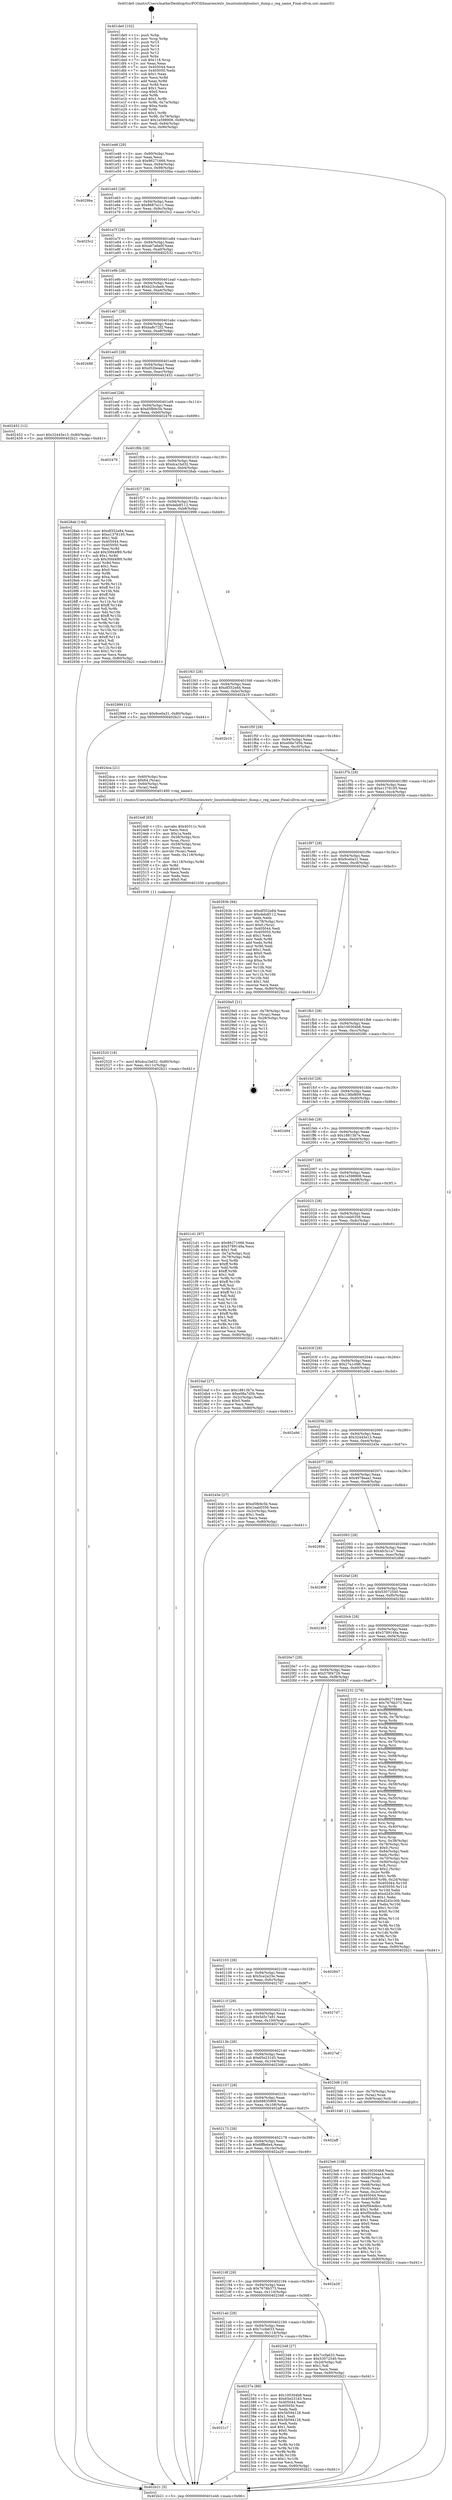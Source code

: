 digraph "0x401de0" {
  label = "0x401de0 (/mnt/c/Users/mathe/Desktop/tcc/POCII/binaries/extr_linuxtoolsobjtoolorc_dump.c_reg_name_Final-ollvm.out::main(0))"
  labelloc = "t"
  node[shape=record]

  Entry [label="",width=0.3,height=0.3,shape=circle,fillcolor=black,style=filled]
  "0x401e46" [label="{
     0x401e46 [29]\l
     | [instrs]\l
     &nbsp;&nbsp;0x401e46 \<+3\>: mov -0x80(%rbp),%eax\l
     &nbsp;&nbsp;0x401e49 \<+2\>: mov %eax,%ecx\l
     &nbsp;&nbsp;0x401e4b \<+6\>: sub $0x86271666,%ecx\l
     &nbsp;&nbsp;0x401e51 \<+6\>: mov %eax,-0x94(%rbp)\l
     &nbsp;&nbsp;0x401e57 \<+6\>: mov %ecx,-0x98(%rbp)\l
     &nbsp;&nbsp;0x401e5d \<+6\>: je 00000000004029ba \<main+0xbda\>\l
  }"]
  "0x4029ba" [label="{
     0x4029ba\l
  }", style=dashed]
  "0x401e63" [label="{
     0x401e63 [28]\l
     | [instrs]\l
     &nbsp;&nbsp;0x401e63 \<+5\>: jmp 0000000000401e68 \<main+0x88\>\l
     &nbsp;&nbsp;0x401e68 \<+6\>: mov -0x94(%rbp),%eax\l
     &nbsp;&nbsp;0x401e6e \<+5\>: sub $0x8687a1c1,%eax\l
     &nbsp;&nbsp;0x401e73 \<+6\>: mov %eax,-0x9c(%rbp)\l
     &nbsp;&nbsp;0x401e79 \<+6\>: je 00000000004025c2 \<main+0x7e2\>\l
  }"]
  Exit [label="",width=0.3,height=0.3,shape=circle,fillcolor=black,style=filled,peripheries=2]
  "0x4025c2" [label="{
     0x4025c2\l
  }", style=dashed]
  "0x401e7f" [label="{
     0x401e7f [28]\l
     | [instrs]\l
     &nbsp;&nbsp;0x401e7f \<+5\>: jmp 0000000000401e84 \<main+0xa4\>\l
     &nbsp;&nbsp;0x401e84 \<+6\>: mov -0x94(%rbp),%eax\l
     &nbsp;&nbsp;0x401e8a \<+5\>: sub $0xab7a8a0f,%eax\l
     &nbsp;&nbsp;0x401e8f \<+6\>: mov %eax,-0xa0(%rbp)\l
     &nbsp;&nbsp;0x401e95 \<+6\>: je 0000000000402532 \<main+0x752\>\l
  }"]
  "0x402520" [label="{
     0x402520 [18]\l
     | [instrs]\l
     &nbsp;&nbsp;0x402520 \<+7\>: movl $0xdca1bd32,-0x80(%rbp)\l
     &nbsp;&nbsp;0x402527 \<+6\>: mov %eax,-0x11c(%rbp)\l
     &nbsp;&nbsp;0x40252d \<+5\>: jmp 0000000000402b21 \<main+0xd41\>\l
  }"]
  "0x402532" [label="{
     0x402532\l
  }", style=dashed]
  "0x401e9b" [label="{
     0x401e9b [28]\l
     | [instrs]\l
     &nbsp;&nbsp;0x401e9b \<+5\>: jmp 0000000000401ea0 \<main+0xc0\>\l
     &nbsp;&nbsp;0x401ea0 \<+6\>: mov -0x94(%rbp),%eax\l
     &nbsp;&nbsp;0x401ea6 \<+5\>: sub $0xb23cdaeb,%eax\l
     &nbsp;&nbsp;0x401eab \<+6\>: mov %eax,-0xa4(%rbp)\l
     &nbsp;&nbsp;0x401eb1 \<+6\>: je 00000000004026ec \<main+0x90c\>\l
  }"]
  "0x4024df" [label="{
     0x4024df [65]\l
     | [instrs]\l
     &nbsp;&nbsp;0x4024df \<+10\>: movabs $0x40311c,%rdi\l
     &nbsp;&nbsp;0x4024e9 \<+2\>: xor %ecx,%ecx\l
     &nbsp;&nbsp;0x4024eb \<+5\>: mov $0x1a,%edx\l
     &nbsp;&nbsp;0x4024f0 \<+4\>: mov -0x58(%rbp),%rsi\l
     &nbsp;&nbsp;0x4024f4 \<+3\>: mov %rax,(%rsi)\l
     &nbsp;&nbsp;0x4024f7 \<+4\>: mov -0x58(%rbp),%rax\l
     &nbsp;&nbsp;0x4024fb \<+3\>: mov (%rax),%rax\l
     &nbsp;&nbsp;0x4024fe \<+3\>: movsbl (%rax),%eax\l
     &nbsp;&nbsp;0x402501 \<+6\>: mov %edx,-0x118(%rbp)\l
     &nbsp;&nbsp;0x402507 \<+1\>: cltd\l
     &nbsp;&nbsp;0x402508 \<+7\>: mov -0x118(%rbp),%r8d\l
     &nbsp;&nbsp;0x40250f \<+3\>: idiv %r8d\l
     &nbsp;&nbsp;0x402512 \<+3\>: sub $0x61,%ecx\l
     &nbsp;&nbsp;0x402515 \<+2\>: sub %ecx,%edx\l
     &nbsp;&nbsp;0x402517 \<+2\>: mov %edx,%esi\l
     &nbsp;&nbsp;0x402519 \<+2\>: mov $0x0,%al\l
     &nbsp;&nbsp;0x40251b \<+5\>: call 0000000000401030 \<printf@plt\>\l
     | [calls]\l
     &nbsp;&nbsp;0x401030 \{1\} (unknown)\l
  }"]
  "0x4026ec" [label="{
     0x4026ec\l
  }", style=dashed]
  "0x401eb7" [label="{
     0x401eb7 [28]\l
     | [instrs]\l
     &nbsp;&nbsp;0x401eb7 \<+5\>: jmp 0000000000401ebc \<main+0xdc\>\l
     &nbsp;&nbsp;0x401ebc \<+6\>: mov -0x94(%rbp),%eax\l
     &nbsp;&nbsp;0x401ec2 \<+5\>: sub $0xba8c72f2,%eax\l
     &nbsp;&nbsp;0x401ec7 \<+6\>: mov %eax,-0xa8(%rbp)\l
     &nbsp;&nbsp;0x401ecd \<+6\>: je 0000000000402688 \<main+0x8a8\>\l
  }"]
  "0x4023e6" [label="{
     0x4023e6 [108]\l
     | [instrs]\l
     &nbsp;&nbsp;0x4023e6 \<+5\>: mov $0x100304b8,%ecx\l
     &nbsp;&nbsp;0x4023eb \<+5\>: mov $0xd52beaa4,%edx\l
     &nbsp;&nbsp;0x4023f0 \<+4\>: mov -0x68(%rbp),%rdi\l
     &nbsp;&nbsp;0x4023f4 \<+2\>: mov %eax,(%rdi)\l
     &nbsp;&nbsp;0x4023f6 \<+4\>: mov -0x68(%rbp),%rdi\l
     &nbsp;&nbsp;0x4023fa \<+2\>: mov (%rdi),%eax\l
     &nbsp;&nbsp;0x4023fc \<+3\>: mov %eax,-0x2c(%rbp)\l
     &nbsp;&nbsp;0x4023ff \<+7\>: mov 0x405044,%eax\l
     &nbsp;&nbsp;0x402406 \<+7\>: mov 0x405050,%esi\l
     &nbsp;&nbsp;0x40240d \<+3\>: mov %eax,%r8d\l
     &nbsp;&nbsp;0x402410 \<+7\>: sub $0xf5b4dbcc,%r8d\l
     &nbsp;&nbsp;0x402417 \<+4\>: sub $0x1,%r8d\l
     &nbsp;&nbsp;0x40241b \<+7\>: add $0xf5b4dbcc,%r8d\l
     &nbsp;&nbsp;0x402422 \<+4\>: imul %r8d,%eax\l
     &nbsp;&nbsp;0x402426 \<+3\>: and $0x1,%eax\l
     &nbsp;&nbsp;0x402429 \<+3\>: cmp $0x0,%eax\l
     &nbsp;&nbsp;0x40242c \<+4\>: sete %r9b\l
     &nbsp;&nbsp;0x402430 \<+3\>: cmp $0xa,%esi\l
     &nbsp;&nbsp;0x402433 \<+4\>: setl %r10b\l
     &nbsp;&nbsp;0x402437 \<+3\>: mov %r9b,%r11b\l
     &nbsp;&nbsp;0x40243a \<+3\>: and %r10b,%r11b\l
     &nbsp;&nbsp;0x40243d \<+3\>: xor %r10b,%r9b\l
     &nbsp;&nbsp;0x402440 \<+3\>: or %r9b,%r11b\l
     &nbsp;&nbsp;0x402443 \<+4\>: test $0x1,%r11b\l
     &nbsp;&nbsp;0x402447 \<+3\>: cmovne %edx,%ecx\l
     &nbsp;&nbsp;0x40244a \<+3\>: mov %ecx,-0x80(%rbp)\l
     &nbsp;&nbsp;0x40244d \<+5\>: jmp 0000000000402b21 \<main+0xd41\>\l
  }"]
  "0x402688" [label="{
     0x402688\l
  }", style=dashed]
  "0x401ed3" [label="{
     0x401ed3 [28]\l
     | [instrs]\l
     &nbsp;&nbsp;0x401ed3 \<+5\>: jmp 0000000000401ed8 \<main+0xf8\>\l
     &nbsp;&nbsp;0x401ed8 \<+6\>: mov -0x94(%rbp),%eax\l
     &nbsp;&nbsp;0x401ede \<+5\>: sub $0xd52beaa4,%eax\l
     &nbsp;&nbsp;0x401ee3 \<+6\>: mov %eax,-0xac(%rbp)\l
     &nbsp;&nbsp;0x401ee9 \<+6\>: je 0000000000402452 \<main+0x672\>\l
  }"]
  "0x4021c7" [label="{
     0x4021c7\l
  }", style=dashed]
  "0x402452" [label="{
     0x402452 [12]\l
     | [instrs]\l
     &nbsp;&nbsp;0x402452 \<+7\>: movl $0x32445e13,-0x80(%rbp)\l
     &nbsp;&nbsp;0x402459 \<+5\>: jmp 0000000000402b21 \<main+0xd41\>\l
  }"]
  "0x401eef" [label="{
     0x401eef [28]\l
     | [instrs]\l
     &nbsp;&nbsp;0x401eef \<+5\>: jmp 0000000000401ef4 \<main+0x114\>\l
     &nbsp;&nbsp;0x401ef4 \<+6\>: mov -0x94(%rbp),%eax\l
     &nbsp;&nbsp;0x401efa \<+5\>: sub $0xd5fb9c5b,%eax\l
     &nbsp;&nbsp;0x401eff \<+6\>: mov %eax,-0xb0(%rbp)\l
     &nbsp;&nbsp;0x401f05 \<+6\>: je 0000000000402479 \<main+0x699\>\l
  }"]
  "0x40237e" [label="{
     0x40237e [88]\l
     | [instrs]\l
     &nbsp;&nbsp;0x40237e \<+5\>: mov $0x100304b8,%eax\l
     &nbsp;&nbsp;0x402383 \<+5\>: mov $0x65e231d3,%ecx\l
     &nbsp;&nbsp;0x402388 \<+7\>: mov 0x405044,%edx\l
     &nbsp;&nbsp;0x40238f \<+7\>: mov 0x405050,%esi\l
     &nbsp;&nbsp;0x402396 \<+2\>: mov %edx,%edi\l
     &nbsp;&nbsp;0x402398 \<+6\>: sub $0x5b594128,%edi\l
     &nbsp;&nbsp;0x40239e \<+3\>: sub $0x1,%edi\l
     &nbsp;&nbsp;0x4023a1 \<+6\>: add $0x5b594128,%edi\l
     &nbsp;&nbsp;0x4023a7 \<+3\>: imul %edi,%edx\l
     &nbsp;&nbsp;0x4023aa \<+3\>: and $0x1,%edx\l
     &nbsp;&nbsp;0x4023ad \<+3\>: cmp $0x0,%edx\l
     &nbsp;&nbsp;0x4023b0 \<+4\>: sete %r8b\l
     &nbsp;&nbsp;0x4023b4 \<+3\>: cmp $0xa,%esi\l
     &nbsp;&nbsp;0x4023b7 \<+4\>: setl %r9b\l
     &nbsp;&nbsp;0x4023bb \<+3\>: mov %r8b,%r10b\l
     &nbsp;&nbsp;0x4023be \<+3\>: and %r9b,%r10b\l
     &nbsp;&nbsp;0x4023c1 \<+3\>: xor %r9b,%r8b\l
     &nbsp;&nbsp;0x4023c4 \<+3\>: or %r8b,%r10b\l
     &nbsp;&nbsp;0x4023c7 \<+4\>: test $0x1,%r10b\l
     &nbsp;&nbsp;0x4023cb \<+3\>: cmovne %ecx,%eax\l
     &nbsp;&nbsp;0x4023ce \<+3\>: mov %eax,-0x80(%rbp)\l
     &nbsp;&nbsp;0x4023d1 \<+5\>: jmp 0000000000402b21 \<main+0xd41\>\l
  }"]
  "0x402479" [label="{
     0x402479\l
  }", style=dashed]
  "0x401f0b" [label="{
     0x401f0b [28]\l
     | [instrs]\l
     &nbsp;&nbsp;0x401f0b \<+5\>: jmp 0000000000401f10 \<main+0x130\>\l
     &nbsp;&nbsp;0x401f10 \<+6\>: mov -0x94(%rbp),%eax\l
     &nbsp;&nbsp;0x401f16 \<+5\>: sub $0xdca1bd32,%eax\l
     &nbsp;&nbsp;0x401f1b \<+6\>: mov %eax,-0xb4(%rbp)\l
     &nbsp;&nbsp;0x401f21 \<+6\>: je 00000000004028ab \<main+0xacb\>\l
  }"]
  "0x4021ab" [label="{
     0x4021ab [28]\l
     | [instrs]\l
     &nbsp;&nbsp;0x4021ab \<+5\>: jmp 00000000004021b0 \<main+0x3d0\>\l
     &nbsp;&nbsp;0x4021b0 \<+6\>: mov -0x94(%rbp),%eax\l
     &nbsp;&nbsp;0x4021b6 \<+5\>: sub $0x7ccfa633,%eax\l
     &nbsp;&nbsp;0x4021bb \<+6\>: mov %eax,-0x114(%rbp)\l
     &nbsp;&nbsp;0x4021c1 \<+6\>: je 000000000040237e \<main+0x59e\>\l
  }"]
  "0x4028ab" [label="{
     0x4028ab [144]\l
     | [instrs]\l
     &nbsp;&nbsp;0x4028ab \<+5\>: mov $0xdf352e84,%eax\l
     &nbsp;&nbsp;0x4028b0 \<+5\>: mov $0xe1378195,%ecx\l
     &nbsp;&nbsp;0x4028b5 \<+2\>: mov $0x1,%dl\l
     &nbsp;&nbsp;0x4028b7 \<+7\>: mov 0x405044,%esi\l
     &nbsp;&nbsp;0x4028be \<+7\>: mov 0x405050,%edi\l
     &nbsp;&nbsp;0x4028c5 \<+3\>: mov %esi,%r8d\l
     &nbsp;&nbsp;0x4028c8 \<+7\>: add $0x30fd4f89,%r8d\l
     &nbsp;&nbsp;0x4028cf \<+4\>: sub $0x1,%r8d\l
     &nbsp;&nbsp;0x4028d3 \<+7\>: sub $0x30fd4f89,%r8d\l
     &nbsp;&nbsp;0x4028da \<+4\>: imul %r8d,%esi\l
     &nbsp;&nbsp;0x4028de \<+3\>: and $0x1,%esi\l
     &nbsp;&nbsp;0x4028e1 \<+3\>: cmp $0x0,%esi\l
     &nbsp;&nbsp;0x4028e4 \<+4\>: sete %r9b\l
     &nbsp;&nbsp;0x4028e8 \<+3\>: cmp $0xa,%edi\l
     &nbsp;&nbsp;0x4028eb \<+4\>: setl %r10b\l
     &nbsp;&nbsp;0x4028ef \<+3\>: mov %r9b,%r11b\l
     &nbsp;&nbsp;0x4028f2 \<+4\>: xor $0xff,%r11b\l
     &nbsp;&nbsp;0x4028f6 \<+3\>: mov %r10b,%bl\l
     &nbsp;&nbsp;0x4028f9 \<+3\>: xor $0xff,%bl\l
     &nbsp;&nbsp;0x4028fc \<+3\>: xor $0x1,%dl\l
     &nbsp;&nbsp;0x4028ff \<+3\>: mov %r11b,%r14b\l
     &nbsp;&nbsp;0x402902 \<+4\>: and $0xff,%r14b\l
     &nbsp;&nbsp;0x402906 \<+3\>: and %dl,%r9b\l
     &nbsp;&nbsp;0x402909 \<+3\>: mov %bl,%r15b\l
     &nbsp;&nbsp;0x40290c \<+4\>: and $0xff,%r15b\l
     &nbsp;&nbsp;0x402910 \<+3\>: and %dl,%r10b\l
     &nbsp;&nbsp;0x402913 \<+3\>: or %r9b,%r14b\l
     &nbsp;&nbsp;0x402916 \<+3\>: or %r10b,%r15b\l
     &nbsp;&nbsp;0x402919 \<+3\>: xor %r15b,%r14b\l
     &nbsp;&nbsp;0x40291c \<+3\>: or %bl,%r11b\l
     &nbsp;&nbsp;0x40291f \<+4\>: xor $0xff,%r11b\l
     &nbsp;&nbsp;0x402923 \<+3\>: or $0x1,%dl\l
     &nbsp;&nbsp;0x402926 \<+3\>: and %dl,%r11b\l
     &nbsp;&nbsp;0x402929 \<+3\>: or %r11b,%r14b\l
     &nbsp;&nbsp;0x40292c \<+4\>: test $0x1,%r14b\l
     &nbsp;&nbsp;0x402930 \<+3\>: cmovne %ecx,%eax\l
     &nbsp;&nbsp;0x402933 \<+3\>: mov %eax,-0x80(%rbp)\l
     &nbsp;&nbsp;0x402936 \<+5\>: jmp 0000000000402b21 \<main+0xd41\>\l
  }"]
  "0x401f27" [label="{
     0x401f27 [28]\l
     | [instrs]\l
     &nbsp;&nbsp;0x401f27 \<+5\>: jmp 0000000000401f2c \<main+0x14c\>\l
     &nbsp;&nbsp;0x401f2c \<+6\>: mov -0x94(%rbp),%eax\l
     &nbsp;&nbsp;0x401f32 \<+5\>: sub $0xdebdf112,%eax\l
     &nbsp;&nbsp;0x401f37 \<+6\>: mov %eax,-0xb8(%rbp)\l
     &nbsp;&nbsp;0x401f3d \<+6\>: je 0000000000402999 \<main+0xbb9\>\l
  }"]
  "0x402348" [label="{
     0x402348 [27]\l
     | [instrs]\l
     &nbsp;&nbsp;0x402348 \<+5\>: mov $0x7ccfa633,%eax\l
     &nbsp;&nbsp;0x40234d \<+5\>: mov $0x53072540,%ecx\l
     &nbsp;&nbsp;0x402352 \<+3\>: mov -0x2d(%rbp),%dl\l
     &nbsp;&nbsp;0x402355 \<+3\>: test $0x1,%dl\l
     &nbsp;&nbsp;0x402358 \<+3\>: cmovne %ecx,%eax\l
     &nbsp;&nbsp;0x40235b \<+3\>: mov %eax,-0x80(%rbp)\l
     &nbsp;&nbsp;0x40235e \<+5\>: jmp 0000000000402b21 \<main+0xd41\>\l
  }"]
  "0x402999" [label="{
     0x402999 [12]\l
     | [instrs]\l
     &nbsp;&nbsp;0x402999 \<+7\>: movl $0x9ce0a31,-0x80(%rbp)\l
     &nbsp;&nbsp;0x4029a0 \<+5\>: jmp 0000000000402b21 \<main+0xd41\>\l
  }"]
  "0x401f43" [label="{
     0x401f43 [28]\l
     | [instrs]\l
     &nbsp;&nbsp;0x401f43 \<+5\>: jmp 0000000000401f48 \<main+0x168\>\l
     &nbsp;&nbsp;0x401f48 \<+6\>: mov -0x94(%rbp),%eax\l
     &nbsp;&nbsp;0x401f4e \<+5\>: sub $0xdf352e84,%eax\l
     &nbsp;&nbsp;0x401f53 \<+6\>: mov %eax,-0xbc(%rbp)\l
     &nbsp;&nbsp;0x401f59 \<+6\>: je 0000000000402b10 \<main+0xd30\>\l
  }"]
  "0x40218f" [label="{
     0x40218f [28]\l
     | [instrs]\l
     &nbsp;&nbsp;0x40218f \<+5\>: jmp 0000000000402194 \<main+0x3b4\>\l
     &nbsp;&nbsp;0x402194 \<+6\>: mov -0x94(%rbp),%eax\l
     &nbsp;&nbsp;0x40219a \<+5\>: sub $0x7676b373,%eax\l
     &nbsp;&nbsp;0x40219f \<+6\>: mov %eax,-0x110(%rbp)\l
     &nbsp;&nbsp;0x4021a5 \<+6\>: je 0000000000402348 \<main+0x568\>\l
  }"]
  "0x402b10" [label="{
     0x402b10\l
  }", style=dashed]
  "0x401f5f" [label="{
     0x401f5f [28]\l
     | [instrs]\l
     &nbsp;&nbsp;0x401f5f \<+5\>: jmp 0000000000401f64 \<main+0x184\>\l
     &nbsp;&nbsp;0x401f64 \<+6\>: mov -0x94(%rbp),%eax\l
     &nbsp;&nbsp;0x401f6a \<+5\>: sub $0xe08a7d5b,%eax\l
     &nbsp;&nbsp;0x401f6f \<+6\>: mov %eax,-0xc0(%rbp)\l
     &nbsp;&nbsp;0x401f75 \<+6\>: je 00000000004024ca \<main+0x6ea\>\l
  }"]
  "0x402a29" [label="{
     0x402a29\l
  }", style=dashed]
  "0x4024ca" [label="{
     0x4024ca [21]\l
     | [instrs]\l
     &nbsp;&nbsp;0x4024ca \<+4\>: mov -0x60(%rbp),%rax\l
     &nbsp;&nbsp;0x4024ce \<+6\>: movl $0x64,(%rax)\l
     &nbsp;&nbsp;0x4024d4 \<+4\>: mov -0x60(%rbp),%rax\l
     &nbsp;&nbsp;0x4024d8 \<+2\>: mov (%rax),%edi\l
     &nbsp;&nbsp;0x4024da \<+5\>: call 0000000000401400 \<reg_name\>\l
     | [calls]\l
     &nbsp;&nbsp;0x401400 \{1\} (/mnt/c/Users/mathe/Desktop/tcc/POCII/binaries/extr_linuxtoolsobjtoolorc_dump.c_reg_name_Final-ollvm.out::reg_name)\l
  }"]
  "0x401f7b" [label="{
     0x401f7b [28]\l
     | [instrs]\l
     &nbsp;&nbsp;0x401f7b \<+5\>: jmp 0000000000401f80 \<main+0x1a0\>\l
     &nbsp;&nbsp;0x401f80 \<+6\>: mov -0x94(%rbp),%eax\l
     &nbsp;&nbsp;0x401f86 \<+5\>: sub $0xe1378195,%eax\l
     &nbsp;&nbsp;0x401f8b \<+6\>: mov %eax,-0xc4(%rbp)\l
     &nbsp;&nbsp;0x401f91 \<+6\>: je 000000000040293b \<main+0xb5b\>\l
  }"]
  "0x402173" [label="{
     0x402173 [28]\l
     | [instrs]\l
     &nbsp;&nbsp;0x402173 \<+5\>: jmp 0000000000402178 \<main+0x398\>\l
     &nbsp;&nbsp;0x402178 \<+6\>: mov -0x94(%rbp),%eax\l
     &nbsp;&nbsp;0x40217e \<+5\>: sub $0x6fffe6e4,%eax\l
     &nbsp;&nbsp;0x402183 \<+6\>: mov %eax,-0x10c(%rbp)\l
     &nbsp;&nbsp;0x402189 \<+6\>: je 0000000000402a29 \<main+0xc49\>\l
  }"]
  "0x40293b" [label="{
     0x40293b [94]\l
     | [instrs]\l
     &nbsp;&nbsp;0x40293b \<+5\>: mov $0xdf352e84,%eax\l
     &nbsp;&nbsp;0x402940 \<+5\>: mov $0xdebdf112,%ecx\l
     &nbsp;&nbsp;0x402945 \<+2\>: xor %edx,%edx\l
     &nbsp;&nbsp;0x402947 \<+4\>: mov -0x78(%rbp),%rsi\l
     &nbsp;&nbsp;0x40294b \<+6\>: movl $0x0,(%rsi)\l
     &nbsp;&nbsp;0x402951 \<+7\>: mov 0x405044,%edi\l
     &nbsp;&nbsp;0x402958 \<+8\>: mov 0x405050,%r8d\l
     &nbsp;&nbsp;0x402960 \<+3\>: sub $0x1,%edx\l
     &nbsp;&nbsp;0x402963 \<+3\>: mov %edi,%r9d\l
     &nbsp;&nbsp;0x402966 \<+3\>: add %edx,%r9d\l
     &nbsp;&nbsp;0x402969 \<+4\>: imul %r9d,%edi\l
     &nbsp;&nbsp;0x40296d \<+3\>: and $0x1,%edi\l
     &nbsp;&nbsp;0x402970 \<+3\>: cmp $0x0,%edi\l
     &nbsp;&nbsp;0x402973 \<+4\>: sete %r10b\l
     &nbsp;&nbsp;0x402977 \<+4\>: cmp $0xa,%r8d\l
     &nbsp;&nbsp;0x40297b \<+4\>: setl %r11b\l
     &nbsp;&nbsp;0x40297f \<+3\>: mov %r10b,%bl\l
     &nbsp;&nbsp;0x402982 \<+3\>: and %r11b,%bl\l
     &nbsp;&nbsp;0x402985 \<+3\>: xor %r11b,%r10b\l
     &nbsp;&nbsp;0x402988 \<+3\>: or %r10b,%bl\l
     &nbsp;&nbsp;0x40298b \<+3\>: test $0x1,%bl\l
     &nbsp;&nbsp;0x40298e \<+3\>: cmovne %ecx,%eax\l
     &nbsp;&nbsp;0x402991 \<+3\>: mov %eax,-0x80(%rbp)\l
     &nbsp;&nbsp;0x402994 \<+5\>: jmp 0000000000402b21 \<main+0xd41\>\l
  }"]
  "0x401f97" [label="{
     0x401f97 [28]\l
     | [instrs]\l
     &nbsp;&nbsp;0x401f97 \<+5\>: jmp 0000000000401f9c \<main+0x1bc\>\l
     &nbsp;&nbsp;0x401f9c \<+6\>: mov -0x94(%rbp),%eax\l
     &nbsp;&nbsp;0x401fa2 \<+5\>: sub $0x9ce0a31,%eax\l
     &nbsp;&nbsp;0x401fa7 \<+6\>: mov %eax,-0xc8(%rbp)\l
     &nbsp;&nbsp;0x401fad \<+6\>: je 00000000004029a5 \<main+0xbc5\>\l
  }"]
  "0x402aff" [label="{
     0x402aff\l
  }", style=dashed]
  "0x4029a5" [label="{
     0x4029a5 [21]\l
     | [instrs]\l
     &nbsp;&nbsp;0x4029a5 \<+4\>: mov -0x78(%rbp),%rax\l
     &nbsp;&nbsp;0x4029a9 \<+2\>: mov (%rax),%eax\l
     &nbsp;&nbsp;0x4029ab \<+4\>: lea -0x28(%rbp),%rsp\l
     &nbsp;&nbsp;0x4029af \<+1\>: pop %rbx\l
     &nbsp;&nbsp;0x4029b0 \<+2\>: pop %r12\l
     &nbsp;&nbsp;0x4029b2 \<+2\>: pop %r13\l
     &nbsp;&nbsp;0x4029b4 \<+2\>: pop %r14\l
     &nbsp;&nbsp;0x4029b6 \<+2\>: pop %r15\l
     &nbsp;&nbsp;0x4029b8 \<+1\>: pop %rbp\l
     &nbsp;&nbsp;0x4029b9 \<+1\>: ret\l
  }"]
  "0x401fb3" [label="{
     0x401fb3 [28]\l
     | [instrs]\l
     &nbsp;&nbsp;0x401fb3 \<+5\>: jmp 0000000000401fb8 \<main+0x1d8\>\l
     &nbsp;&nbsp;0x401fb8 \<+6\>: mov -0x94(%rbp),%eax\l
     &nbsp;&nbsp;0x401fbe \<+5\>: sub $0x100304b8,%eax\l
     &nbsp;&nbsp;0x401fc3 \<+6\>: mov %eax,-0xcc(%rbp)\l
     &nbsp;&nbsp;0x401fc9 \<+6\>: je 00000000004029fc \<main+0xc1c\>\l
  }"]
  "0x402157" [label="{
     0x402157 [28]\l
     | [instrs]\l
     &nbsp;&nbsp;0x402157 \<+5\>: jmp 000000000040215c \<main+0x37c\>\l
     &nbsp;&nbsp;0x40215c \<+6\>: mov -0x94(%rbp),%eax\l
     &nbsp;&nbsp;0x402162 \<+5\>: sub $0x68835969,%eax\l
     &nbsp;&nbsp;0x402167 \<+6\>: mov %eax,-0x108(%rbp)\l
     &nbsp;&nbsp;0x40216d \<+6\>: je 0000000000402aff \<main+0xd1f\>\l
  }"]
  "0x4029fc" [label="{
     0x4029fc\l
  }", style=dashed]
  "0x401fcf" [label="{
     0x401fcf [28]\l
     | [instrs]\l
     &nbsp;&nbsp;0x401fcf \<+5\>: jmp 0000000000401fd4 \<main+0x1f4\>\l
     &nbsp;&nbsp;0x401fd4 \<+6\>: mov -0x94(%rbp),%eax\l
     &nbsp;&nbsp;0x401fda \<+5\>: sub $0x136bf809,%eax\l
     &nbsp;&nbsp;0x401fdf \<+6\>: mov %eax,-0xd0(%rbp)\l
     &nbsp;&nbsp;0x401fe5 \<+6\>: je 0000000000402494 \<main+0x6b4\>\l
  }"]
  "0x4023d6" [label="{
     0x4023d6 [16]\l
     | [instrs]\l
     &nbsp;&nbsp;0x4023d6 \<+4\>: mov -0x70(%rbp),%rax\l
     &nbsp;&nbsp;0x4023da \<+3\>: mov (%rax),%rax\l
     &nbsp;&nbsp;0x4023dd \<+4\>: mov 0x8(%rax),%rdi\l
     &nbsp;&nbsp;0x4023e1 \<+5\>: call 0000000000401040 \<atoi@plt\>\l
     | [calls]\l
     &nbsp;&nbsp;0x401040 \{1\} (unknown)\l
  }"]
  "0x402494" [label="{
     0x402494\l
  }", style=dashed]
  "0x401feb" [label="{
     0x401feb [28]\l
     | [instrs]\l
     &nbsp;&nbsp;0x401feb \<+5\>: jmp 0000000000401ff0 \<main+0x210\>\l
     &nbsp;&nbsp;0x401ff0 \<+6\>: mov -0x94(%rbp),%eax\l
     &nbsp;&nbsp;0x401ff6 \<+5\>: sub $0x18813b7e,%eax\l
     &nbsp;&nbsp;0x401ffb \<+6\>: mov %eax,-0xd4(%rbp)\l
     &nbsp;&nbsp;0x402001 \<+6\>: je 00000000004027e3 \<main+0xa03\>\l
  }"]
  "0x40213b" [label="{
     0x40213b [28]\l
     | [instrs]\l
     &nbsp;&nbsp;0x40213b \<+5\>: jmp 0000000000402140 \<main+0x360\>\l
     &nbsp;&nbsp;0x402140 \<+6\>: mov -0x94(%rbp),%eax\l
     &nbsp;&nbsp;0x402146 \<+5\>: sub $0x65e231d3,%eax\l
     &nbsp;&nbsp;0x40214b \<+6\>: mov %eax,-0x104(%rbp)\l
     &nbsp;&nbsp;0x402151 \<+6\>: je 00000000004023d6 \<main+0x5f6\>\l
  }"]
  "0x4027e3" [label="{
     0x4027e3\l
  }", style=dashed]
  "0x402007" [label="{
     0x402007 [28]\l
     | [instrs]\l
     &nbsp;&nbsp;0x402007 \<+5\>: jmp 000000000040200c \<main+0x22c\>\l
     &nbsp;&nbsp;0x40200c \<+6\>: mov -0x94(%rbp),%eax\l
     &nbsp;&nbsp;0x402012 \<+5\>: sub $0x1e598908,%eax\l
     &nbsp;&nbsp;0x402017 \<+6\>: mov %eax,-0xd8(%rbp)\l
     &nbsp;&nbsp;0x40201d \<+6\>: je 00000000004021d1 \<main+0x3f1\>\l
  }"]
  "0x4027ef" [label="{
     0x4027ef\l
  }", style=dashed]
  "0x4021d1" [label="{
     0x4021d1 [97]\l
     | [instrs]\l
     &nbsp;&nbsp;0x4021d1 \<+5\>: mov $0x86271666,%eax\l
     &nbsp;&nbsp;0x4021d6 \<+5\>: mov $0x5789149a,%ecx\l
     &nbsp;&nbsp;0x4021db \<+2\>: mov $0x1,%dl\l
     &nbsp;&nbsp;0x4021dd \<+4\>: mov -0x7a(%rbp),%sil\l
     &nbsp;&nbsp;0x4021e1 \<+4\>: mov -0x79(%rbp),%dil\l
     &nbsp;&nbsp;0x4021e5 \<+3\>: mov %sil,%r8b\l
     &nbsp;&nbsp;0x4021e8 \<+4\>: xor $0xff,%r8b\l
     &nbsp;&nbsp;0x4021ec \<+3\>: mov %dil,%r9b\l
     &nbsp;&nbsp;0x4021ef \<+4\>: xor $0xff,%r9b\l
     &nbsp;&nbsp;0x4021f3 \<+3\>: xor $0x1,%dl\l
     &nbsp;&nbsp;0x4021f6 \<+3\>: mov %r8b,%r10b\l
     &nbsp;&nbsp;0x4021f9 \<+4\>: and $0xff,%r10b\l
     &nbsp;&nbsp;0x4021fd \<+3\>: and %dl,%sil\l
     &nbsp;&nbsp;0x402200 \<+3\>: mov %r9b,%r11b\l
     &nbsp;&nbsp;0x402203 \<+4\>: and $0xff,%r11b\l
     &nbsp;&nbsp;0x402207 \<+3\>: and %dl,%dil\l
     &nbsp;&nbsp;0x40220a \<+3\>: or %sil,%r10b\l
     &nbsp;&nbsp;0x40220d \<+3\>: or %dil,%r11b\l
     &nbsp;&nbsp;0x402210 \<+3\>: xor %r11b,%r10b\l
     &nbsp;&nbsp;0x402213 \<+3\>: or %r9b,%r8b\l
     &nbsp;&nbsp;0x402216 \<+4\>: xor $0xff,%r8b\l
     &nbsp;&nbsp;0x40221a \<+3\>: or $0x1,%dl\l
     &nbsp;&nbsp;0x40221d \<+3\>: and %dl,%r8b\l
     &nbsp;&nbsp;0x402220 \<+3\>: or %r8b,%r10b\l
     &nbsp;&nbsp;0x402223 \<+4\>: test $0x1,%r10b\l
     &nbsp;&nbsp;0x402227 \<+3\>: cmovne %ecx,%eax\l
     &nbsp;&nbsp;0x40222a \<+3\>: mov %eax,-0x80(%rbp)\l
     &nbsp;&nbsp;0x40222d \<+5\>: jmp 0000000000402b21 \<main+0xd41\>\l
  }"]
  "0x402023" [label="{
     0x402023 [28]\l
     | [instrs]\l
     &nbsp;&nbsp;0x402023 \<+5\>: jmp 0000000000402028 \<main+0x248\>\l
     &nbsp;&nbsp;0x402028 \<+6\>: mov -0x94(%rbp),%eax\l
     &nbsp;&nbsp;0x40202e \<+5\>: sub $0x1eab0356,%eax\l
     &nbsp;&nbsp;0x402033 \<+6\>: mov %eax,-0xdc(%rbp)\l
     &nbsp;&nbsp;0x402039 \<+6\>: je 00000000004024af \<main+0x6cf\>\l
  }"]
  "0x402b21" [label="{
     0x402b21 [5]\l
     | [instrs]\l
     &nbsp;&nbsp;0x402b21 \<+5\>: jmp 0000000000401e46 \<main+0x66\>\l
  }"]
  "0x401de0" [label="{
     0x401de0 [102]\l
     | [instrs]\l
     &nbsp;&nbsp;0x401de0 \<+1\>: push %rbp\l
     &nbsp;&nbsp;0x401de1 \<+3\>: mov %rsp,%rbp\l
     &nbsp;&nbsp;0x401de4 \<+2\>: push %r15\l
     &nbsp;&nbsp;0x401de6 \<+2\>: push %r14\l
     &nbsp;&nbsp;0x401de8 \<+2\>: push %r13\l
     &nbsp;&nbsp;0x401dea \<+2\>: push %r12\l
     &nbsp;&nbsp;0x401dec \<+1\>: push %rbx\l
     &nbsp;&nbsp;0x401ded \<+7\>: sub $0x118,%rsp\l
     &nbsp;&nbsp;0x401df4 \<+2\>: xor %eax,%eax\l
     &nbsp;&nbsp;0x401df6 \<+7\>: mov 0x405044,%ecx\l
     &nbsp;&nbsp;0x401dfd \<+7\>: mov 0x405050,%edx\l
     &nbsp;&nbsp;0x401e04 \<+3\>: sub $0x1,%eax\l
     &nbsp;&nbsp;0x401e07 \<+3\>: mov %ecx,%r8d\l
     &nbsp;&nbsp;0x401e0a \<+3\>: add %eax,%r8d\l
     &nbsp;&nbsp;0x401e0d \<+4\>: imul %r8d,%ecx\l
     &nbsp;&nbsp;0x401e11 \<+3\>: and $0x1,%ecx\l
     &nbsp;&nbsp;0x401e14 \<+3\>: cmp $0x0,%ecx\l
     &nbsp;&nbsp;0x401e17 \<+4\>: sete %r9b\l
     &nbsp;&nbsp;0x401e1b \<+4\>: and $0x1,%r9b\l
     &nbsp;&nbsp;0x401e1f \<+4\>: mov %r9b,-0x7a(%rbp)\l
     &nbsp;&nbsp;0x401e23 \<+3\>: cmp $0xa,%edx\l
     &nbsp;&nbsp;0x401e26 \<+4\>: setl %r9b\l
     &nbsp;&nbsp;0x401e2a \<+4\>: and $0x1,%r9b\l
     &nbsp;&nbsp;0x401e2e \<+4\>: mov %r9b,-0x79(%rbp)\l
     &nbsp;&nbsp;0x401e32 \<+7\>: movl $0x1e598908,-0x80(%rbp)\l
     &nbsp;&nbsp;0x401e39 \<+6\>: mov %edi,-0x84(%rbp)\l
     &nbsp;&nbsp;0x401e3f \<+7\>: mov %rsi,-0x90(%rbp)\l
  }"]
  "0x40211f" [label="{
     0x40211f [28]\l
     | [instrs]\l
     &nbsp;&nbsp;0x40211f \<+5\>: jmp 0000000000402124 \<main+0x344\>\l
     &nbsp;&nbsp;0x402124 \<+6\>: mov -0x94(%rbp),%eax\l
     &nbsp;&nbsp;0x40212a \<+5\>: sub $0x5d5c7a91,%eax\l
     &nbsp;&nbsp;0x40212f \<+6\>: mov %eax,-0x100(%rbp)\l
     &nbsp;&nbsp;0x402135 \<+6\>: je 00000000004027ef \<main+0xa0f\>\l
  }"]
  "0x4024af" [label="{
     0x4024af [27]\l
     | [instrs]\l
     &nbsp;&nbsp;0x4024af \<+5\>: mov $0x18813b7e,%eax\l
     &nbsp;&nbsp;0x4024b4 \<+5\>: mov $0xe08a7d5b,%ecx\l
     &nbsp;&nbsp;0x4024b9 \<+3\>: mov -0x2c(%rbp),%edx\l
     &nbsp;&nbsp;0x4024bc \<+3\>: cmp $0x0,%edx\l
     &nbsp;&nbsp;0x4024bf \<+3\>: cmove %ecx,%eax\l
     &nbsp;&nbsp;0x4024c2 \<+3\>: mov %eax,-0x80(%rbp)\l
     &nbsp;&nbsp;0x4024c5 \<+5\>: jmp 0000000000402b21 \<main+0xd41\>\l
  }"]
  "0x40203f" [label="{
     0x40203f [28]\l
     | [instrs]\l
     &nbsp;&nbsp;0x40203f \<+5\>: jmp 0000000000402044 \<main+0x264\>\l
     &nbsp;&nbsp;0x402044 \<+6\>: mov -0x94(%rbp),%eax\l
     &nbsp;&nbsp;0x40204a \<+5\>: sub $0x27a1cfd6,%eax\l
     &nbsp;&nbsp;0x40204f \<+6\>: mov %eax,-0xe0(%rbp)\l
     &nbsp;&nbsp;0x402055 \<+6\>: je 0000000000402a9d \<main+0xcbd\>\l
  }"]
  "0x4027d7" [label="{
     0x4027d7\l
  }", style=dashed]
  "0x402a9d" [label="{
     0x402a9d\l
  }", style=dashed]
  "0x40205b" [label="{
     0x40205b [28]\l
     | [instrs]\l
     &nbsp;&nbsp;0x40205b \<+5\>: jmp 0000000000402060 \<main+0x280\>\l
     &nbsp;&nbsp;0x402060 \<+6\>: mov -0x94(%rbp),%eax\l
     &nbsp;&nbsp;0x402066 \<+5\>: sub $0x32445e13,%eax\l
     &nbsp;&nbsp;0x40206b \<+6\>: mov %eax,-0xe4(%rbp)\l
     &nbsp;&nbsp;0x402071 \<+6\>: je 000000000040245e \<main+0x67e\>\l
  }"]
  "0x402103" [label="{
     0x402103 [28]\l
     | [instrs]\l
     &nbsp;&nbsp;0x402103 \<+5\>: jmp 0000000000402108 \<main+0x328\>\l
     &nbsp;&nbsp;0x402108 \<+6\>: mov -0x94(%rbp),%eax\l
     &nbsp;&nbsp;0x40210e \<+5\>: sub $0x5ce2a33e,%eax\l
     &nbsp;&nbsp;0x402113 \<+6\>: mov %eax,-0xfc(%rbp)\l
     &nbsp;&nbsp;0x402119 \<+6\>: je 00000000004027d7 \<main+0x9f7\>\l
  }"]
  "0x40245e" [label="{
     0x40245e [27]\l
     | [instrs]\l
     &nbsp;&nbsp;0x40245e \<+5\>: mov $0xd5fb9c5b,%eax\l
     &nbsp;&nbsp;0x402463 \<+5\>: mov $0x1eab0356,%ecx\l
     &nbsp;&nbsp;0x402468 \<+3\>: mov -0x2c(%rbp),%edx\l
     &nbsp;&nbsp;0x40246b \<+3\>: cmp $0x1,%edx\l
     &nbsp;&nbsp;0x40246e \<+3\>: cmovl %ecx,%eax\l
     &nbsp;&nbsp;0x402471 \<+3\>: mov %eax,-0x80(%rbp)\l
     &nbsp;&nbsp;0x402474 \<+5\>: jmp 0000000000402b21 \<main+0xd41\>\l
  }"]
  "0x402077" [label="{
     0x402077 [28]\l
     | [instrs]\l
     &nbsp;&nbsp;0x402077 \<+5\>: jmp 000000000040207c \<main+0x29c\>\l
     &nbsp;&nbsp;0x40207c \<+6\>: mov -0x94(%rbp),%eax\l
     &nbsp;&nbsp;0x402082 \<+5\>: sub $0x4978eaa1,%eax\l
     &nbsp;&nbsp;0x402087 \<+6\>: mov %eax,-0xe8(%rbp)\l
     &nbsp;&nbsp;0x40208d \<+6\>: je 0000000000402694 \<main+0x8b4\>\l
  }"]
  "0x402847" [label="{
     0x402847\l
  }", style=dashed]
  "0x402694" [label="{
     0x402694\l
  }", style=dashed]
  "0x402093" [label="{
     0x402093 [28]\l
     | [instrs]\l
     &nbsp;&nbsp;0x402093 \<+5\>: jmp 0000000000402098 \<main+0x2b8\>\l
     &nbsp;&nbsp;0x402098 \<+6\>: mov -0x94(%rbp),%eax\l
     &nbsp;&nbsp;0x40209e \<+5\>: sub $0x4fc5c1a7,%eax\l
     &nbsp;&nbsp;0x4020a3 \<+6\>: mov %eax,-0xec(%rbp)\l
     &nbsp;&nbsp;0x4020a9 \<+6\>: je 000000000040289f \<main+0xabf\>\l
  }"]
  "0x4020e7" [label="{
     0x4020e7 [28]\l
     | [instrs]\l
     &nbsp;&nbsp;0x4020e7 \<+5\>: jmp 00000000004020ec \<main+0x30c\>\l
     &nbsp;&nbsp;0x4020ec \<+6\>: mov -0x94(%rbp),%eax\l
     &nbsp;&nbsp;0x4020f2 \<+5\>: sub $0x578f4729,%eax\l
     &nbsp;&nbsp;0x4020f7 \<+6\>: mov %eax,-0xf8(%rbp)\l
     &nbsp;&nbsp;0x4020fd \<+6\>: je 0000000000402847 \<main+0xa67\>\l
  }"]
  "0x40289f" [label="{
     0x40289f\l
  }", style=dashed]
  "0x4020af" [label="{
     0x4020af [28]\l
     | [instrs]\l
     &nbsp;&nbsp;0x4020af \<+5\>: jmp 00000000004020b4 \<main+0x2d4\>\l
     &nbsp;&nbsp;0x4020b4 \<+6\>: mov -0x94(%rbp),%eax\l
     &nbsp;&nbsp;0x4020ba \<+5\>: sub $0x53072540,%eax\l
     &nbsp;&nbsp;0x4020bf \<+6\>: mov %eax,-0xf0(%rbp)\l
     &nbsp;&nbsp;0x4020c5 \<+6\>: je 0000000000402363 \<main+0x583\>\l
  }"]
  "0x402232" [label="{
     0x402232 [278]\l
     | [instrs]\l
     &nbsp;&nbsp;0x402232 \<+5\>: mov $0x86271666,%eax\l
     &nbsp;&nbsp;0x402237 \<+5\>: mov $0x7676b373,%ecx\l
     &nbsp;&nbsp;0x40223c \<+3\>: mov %rsp,%rdx\l
     &nbsp;&nbsp;0x40223f \<+4\>: add $0xfffffffffffffff0,%rdx\l
     &nbsp;&nbsp;0x402243 \<+3\>: mov %rdx,%rsp\l
     &nbsp;&nbsp;0x402246 \<+4\>: mov %rdx,-0x78(%rbp)\l
     &nbsp;&nbsp;0x40224a \<+3\>: mov %rsp,%rdx\l
     &nbsp;&nbsp;0x40224d \<+4\>: add $0xfffffffffffffff0,%rdx\l
     &nbsp;&nbsp;0x402251 \<+3\>: mov %rdx,%rsp\l
     &nbsp;&nbsp;0x402254 \<+3\>: mov %rsp,%rsi\l
     &nbsp;&nbsp;0x402257 \<+4\>: add $0xfffffffffffffff0,%rsi\l
     &nbsp;&nbsp;0x40225b \<+3\>: mov %rsi,%rsp\l
     &nbsp;&nbsp;0x40225e \<+4\>: mov %rsi,-0x70(%rbp)\l
     &nbsp;&nbsp;0x402262 \<+3\>: mov %rsp,%rsi\l
     &nbsp;&nbsp;0x402265 \<+4\>: add $0xfffffffffffffff0,%rsi\l
     &nbsp;&nbsp;0x402269 \<+3\>: mov %rsi,%rsp\l
     &nbsp;&nbsp;0x40226c \<+4\>: mov %rsi,-0x68(%rbp)\l
     &nbsp;&nbsp;0x402270 \<+3\>: mov %rsp,%rsi\l
     &nbsp;&nbsp;0x402273 \<+4\>: add $0xfffffffffffffff0,%rsi\l
     &nbsp;&nbsp;0x402277 \<+3\>: mov %rsi,%rsp\l
     &nbsp;&nbsp;0x40227a \<+4\>: mov %rsi,-0x60(%rbp)\l
     &nbsp;&nbsp;0x40227e \<+3\>: mov %rsp,%rsi\l
     &nbsp;&nbsp;0x402281 \<+4\>: add $0xfffffffffffffff0,%rsi\l
     &nbsp;&nbsp;0x402285 \<+3\>: mov %rsi,%rsp\l
     &nbsp;&nbsp;0x402288 \<+4\>: mov %rsi,-0x58(%rbp)\l
     &nbsp;&nbsp;0x40228c \<+3\>: mov %rsp,%rsi\l
     &nbsp;&nbsp;0x40228f \<+4\>: add $0xfffffffffffffff0,%rsi\l
     &nbsp;&nbsp;0x402293 \<+3\>: mov %rsi,%rsp\l
     &nbsp;&nbsp;0x402296 \<+4\>: mov %rsi,-0x50(%rbp)\l
     &nbsp;&nbsp;0x40229a \<+3\>: mov %rsp,%rsi\l
     &nbsp;&nbsp;0x40229d \<+4\>: add $0xfffffffffffffff0,%rsi\l
     &nbsp;&nbsp;0x4022a1 \<+3\>: mov %rsi,%rsp\l
     &nbsp;&nbsp;0x4022a4 \<+4\>: mov %rsi,-0x48(%rbp)\l
     &nbsp;&nbsp;0x4022a8 \<+3\>: mov %rsp,%rsi\l
     &nbsp;&nbsp;0x4022ab \<+4\>: add $0xfffffffffffffff0,%rsi\l
     &nbsp;&nbsp;0x4022af \<+3\>: mov %rsi,%rsp\l
     &nbsp;&nbsp;0x4022b2 \<+4\>: mov %rsi,-0x40(%rbp)\l
     &nbsp;&nbsp;0x4022b6 \<+3\>: mov %rsp,%rsi\l
     &nbsp;&nbsp;0x4022b9 \<+4\>: add $0xfffffffffffffff0,%rsi\l
     &nbsp;&nbsp;0x4022bd \<+3\>: mov %rsi,%rsp\l
     &nbsp;&nbsp;0x4022c0 \<+4\>: mov %rsi,-0x38(%rbp)\l
     &nbsp;&nbsp;0x4022c4 \<+4\>: mov -0x78(%rbp),%rsi\l
     &nbsp;&nbsp;0x4022c8 \<+6\>: movl $0x0,(%rsi)\l
     &nbsp;&nbsp;0x4022ce \<+6\>: mov -0x84(%rbp),%edi\l
     &nbsp;&nbsp;0x4022d4 \<+2\>: mov %edi,(%rdx)\l
     &nbsp;&nbsp;0x4022d6 \<+4\>: mov -0x70(%rbp),%rsi\l
     &nbsp;&nbsp;0x4022da \<+7\>: mov -0x90(%rbp),%r8\l
     &nbsp;&nbsp;0x4022e1 \<+3\>: mov %r8,(%rsi)\l
     &nbsp;&nbsp;0x4022e4 \<+3\>: cmpl $0x2,(%rdx)\l
     &nbsp;&nbsp;0x4022e7 \<+4\>: setne %r9b\l
     &nbsp;&nbsp;0x4022eb \<+4\>: and $0x1,%r9b\l
     &nbsp;&nbsp;0x4022ef \<+4\>: mov %r9b,-0x2d(%rbp)\l
     &nbsp;&nbsp;0x4022f3 \<+8\>: mov 0x405044,%r10d\l
     &nbsp;&nbsp;0x4022fb \<+8\>: mov 0x405050,%r11d\l
     &nbsp;&nbsp;0x402303 \<+3\>: mov %r10d,%ebx\l
     &nbsp;&nbsp;0x402306 \<+6\>: sub $0xd2d3c30b,%ebx\l
     &nbsp;&nbsp;0x40230c \<+3\>: sub $0x1,%ebx\l
     &nbsp;&nbsp;0x40230f \<+6\>: add $0xd2d3c30b,%ebx\l
     &nbsp;&nbsp;0x402315 \<+4\>: imul %ebx,%r10d\l
     &nbsp;&nbsp;0x402319 \<+4\>: and $0x1,%r10d\l
     &nbsp;&nbsp;0x40231d \<+4\>: cmp $0x0,%r10d\l
     &nbsp;&nbsp;0x402321 \<+4\>: sete %r9b\l
     &nbsp;&nbsp;0x402325 \<+4\>: cmp $0xa,%r11d\l
     &nbsp;&nbsp;0x402329 \<+4\>: setl %r14b\l
     &nbsp;&nbsp;0x40232d \<+3\>: mov %r9b,%r15b\l
     &nbsp;&nbsp;0x402330 \<+3\>: and %r14b,%r15b\l
     &nbsp;&nbsp;0x402333 \<+3\>: xor %r14b,%r9b\l
     &nbsp;&nbsp;0x402336 \<+3\>: or %r9b,%r15b\l
     &nbsp;&nbsp;0x402339 \<+4\>: test $0x1,%r15b\l
     &nbsp;&nbsp;0x40233d \<+3\>: cmovne %ecx,%eax\l
     &nbsp;&nbsp;0x402340 \<+3\>: mov %eax,-0x80(%rbp)\l
     &nbsp;&nbsp;0x402343 \<+5\>: jmp 0000000000402b21 \<main+0xd41\>\l
  }"]
  "0x402363" [label="{
     0x402363\l
  }", style=dashed]
  "0x4020cb" [label="{
     0x4020cb [28]\l
     | [instrs]\l
     &nbsp;&nbsp;0x4020cb \<+5\>: jmp 00000000004020d0 \<main+0x2f0\>\l
     &nbsp;&nbsp;0x4020d0 \<+6\>: mov -0x94(%rbp),%eax\l
     &nbsp;&nbsp;0x4020d6 \<+5\>: sub $0x5789149a,%eax\l
     &nbsp;&nbsp;0x4020db \<+6\>: mov %eax,-0xf4(%rbp)\l
     &nbsp;&nbsp;0x4020e1 \<+6\>: je 0000000000402232 \<main+0x452\>\l
  }"]
  Entry -> "0x401de0" [label=" 1"]
  "0x401e46" -> "0x4029ba" [label=" 0"]
  "0x401e46" -> "0x401e63" [label=" 13"]
  "0x4029a5" -> Exit [label=" 1"]
  "0x401e63" -> "0x4025c2" [label=" 0"]
  "0x401e63" -> "0x401e7f" [label=" 13"]
  "0x402999" -> "0x402b21" [label=" 1"]
  "0x401e7f" -> "0x402532" [label=" 0"]
  "0x401e7f" -> "0x401e9b" [label=" 13"]
  "0x40293b" -> "0x402b21" [label=" 1"]
  "0x401e9b" -> "0x4026ec" [label=" 0"]
  "0x401e9b" -> "0x401eb7" [label=" 13"]
  "0x4028ab" -> "0x402b21" [label=" 1"]
  "0x401eb7" -> "0x402688" [label=" 0"]
  "0x401eb7" -> "0x401ed3" [label=" 13"]
  "0x402520" -> "0x402b21" [label=" 1"]
  "0x401ed3" -> "0x402452" [label=" 1"]
  "0x401ed3" -> "0x401eef" [label=" 12"]
  "0x4024df" -> "0x402520" [label=" 1"]
  "0x401eef" -> "0x402479" [label=" 0"]
  "0x401eef" -> "0x401f0b" [label=" 12"]
  "0x4024ca" -> "0x4024df" [label=" 1"]
  "0x401f0b" -> "0x4028ab" [label=" 1"]
  "0x401f0b" -> "0x401f27" [label=" 11"]
  "0x40245e" -> "0x402b21" [label=" 1"]
  "0x401f27" -> "0x402999" [label=" 1"]
  "0x401f27" -> "0x401f43" [label=" 10"]
  "0x402452" -> "0x402b21" [label=" 1"]
  "0x401f43" -> "0x402b10" [label=" 0"]
  "0x401f43" -> "0x401f5f" [label=" 10"]
  "0x4023d6" -> "0x4023e6" [label=" 1"]
  "0x401f5f" -> "0x4024ca" [label=" 1"]
  "0x401f5f" -> "0x401f7b" [label=" 9"]
  "0x40237e" -> "0x402b21" [label=" 1"]
  "0x401f7b" -> "0x40293b" [label=" 1"]
  "0x401f7b" -> "0x401f97" [label=" 8"]
  "0x4021ab" -> "0x40237e" [label=" 1"]
  "0x401f97" -> "0x4029a5" [label=" 1"]
  "0x401f97" -> "0x401fb3" [label=" 7"]
  "0x4024af" -> "0x402b21" [label=" 1"]
  "0x401fb3" -> "0x4029fc" [label=" 0"]
  "0x401fb3" -> "0x401fcf" [label=" 7"]
  "0x40218f" -> "0x4021ab" [label=" 1"]
  "0x401fcf" -> "0x402494" [label=" 0"]
  "0x401fcf" -> "0x401feb" [label=" 7"]
  "0x40218f" -> "0x402348" [label=" 1"]
  "0x401feb" -> "0x4027e3" [label=" 0"]
  "0x401feb" -> "0x402007" [label=" 7"]
  "0x402173" -> "0x40218f" [label=" 2"]
  "0x402007" -> "0x4021d1" [label=" 1"]
  "0x402007" -> "0x402023" [label=" 6"]
  "0x4021d1" -> "0x402b21" [label=" 1"]
  "0x401de0" -> "0x401e46" [label=" 1"]
  "0x402b21" -> "0x401e46" [label=" 12"]
  "0x402173" -> "0x402a29" [label=" 0"]
  "0x402023" -> "0x4024af" [label=" 1"]
  "0x402023" -> "0x40203f" [label=" 5"]
  "0x402157" -> "0x402173" [label=" 2"]
  "0x40203f" -> "0x402a9d" [label=" 0"]
  "0x40203f" -> "0x40205b" [label=" 5"]
  "0x402157" -> "0x402aff" [label=" 0"]
  "0x40205b" -> "0x40245e" [label=" 1"]
  "0x40205b" -> "0x402077" [label=" 4"]
  "0x40213b" -> "0x402157" [label=" 2"]
  "0x402077" -> "0x402694" [label=" 0"]
  "0x402077" -> "0x402093" [label=" 4"]
  "0x40213b" -> "0x4023d6" [label=" 1"]
  "0x402093" -> "0x40289f" [label=" 0"]
  "0x402093" -> "0x4020af" [label=" 4"]
  "0x40211f" -> "0x4027ef" [label=" 0"]
  "0x4020af" -> "0x402363" [label=" 0"]
  "0x4020af" -> "0x4020cb" [label=" 4"]
  "0x4021ab" -> "0x4021c7" [label=" 0"]
  "0x4020cb" -> "0x402232" [label=" 1"]
  "0x4020cb" -> "0x4020e7" [label=" 3"]
  "0x40211f" -> "0x40213b" [label=" 3"]
  "0x402232" -> "0x402b21" [label=" 1"]
  "0x4023e6" -> "0x402b21" [label=" 1"]
  "0x4020e7" -> "0x402847" [label=" 0"]
  "0x4020e7" -> "0x402103" [label=" 3"]
  "0x402348" -> "0x402b21" [label=" 1"]
  "0x402103" -> "0x4027d7" [label=" 0"]
  "0x402103" -> "0x40211f" [label=" 3"]
}
